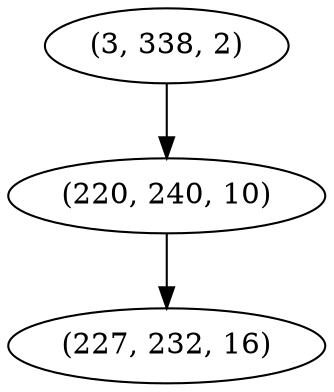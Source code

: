 digraph tree {
    "(3, 338, 2)";
    "(220, 240, 10)";
    "(227, 232, 16)";
    "(3, 338, 2)" -> "(220, 240, 10)";
    "(220, 240, 10)" -> "(227, 232, 16)";
}
